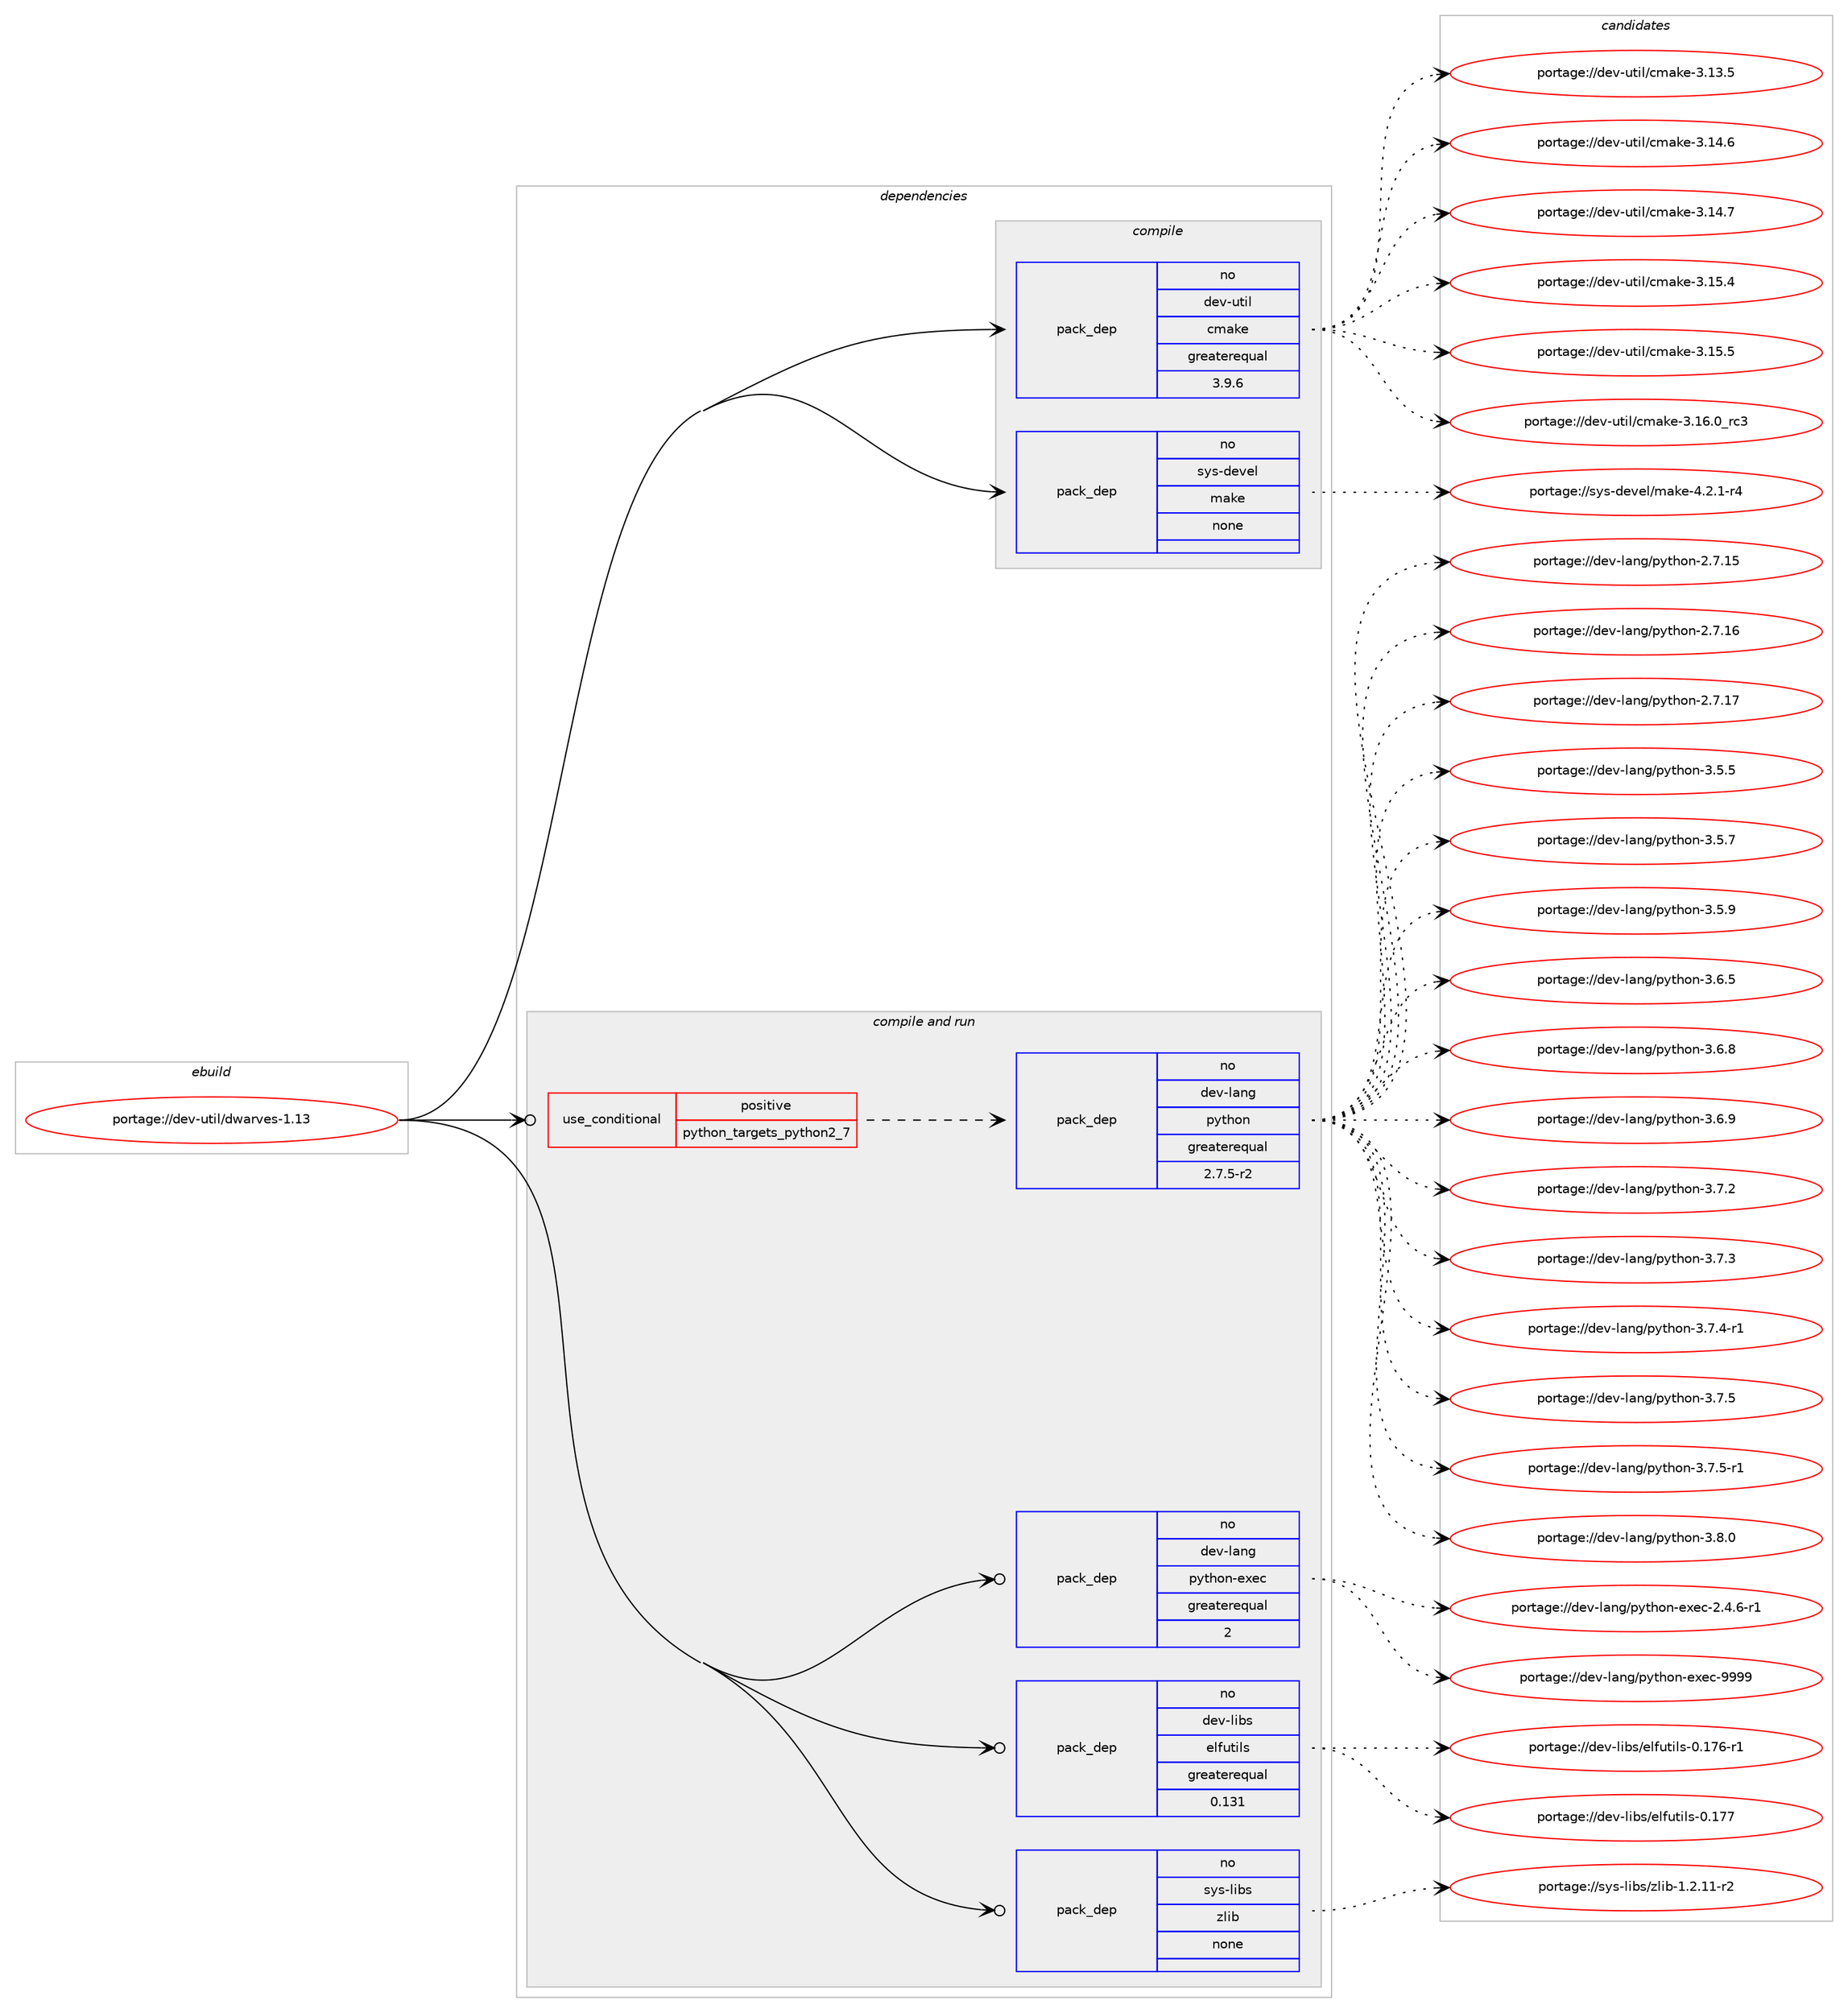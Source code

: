 digraph prolog {

# *************
# Graph options
# *************

newrank=true;
concentrate=true;
compound=true;
graph [rankdir=LR,fontname=Helvetica,fontsize=10,ranksep=1.5];#, ranksep=2.5, nodesep=0.2];
edge  [arrowhead=vee];
node  [fontname=Helvetica,fontsize=10];

# **********
# The ebuild
# **********

subgraph cluster_leftcol {
color=gray;
rank=same;
label=<<i>ebuild</i>>;
id [label="portage://dev-util/dwarves-1.13", color=red, width=4, href="../dev-util/dwarves-1.13.svg"];
}

# ****************
# The dependencies
# ****************

subgraph cluster_midcol {
color=gray;
label=<<i>dependencies</i>>;
subgraph cluster_compile {
fillcolor="#eeeeee";
style=filled;
label=<<i>compile</i>>;
subgraph pack187176 {
dependency261918 [label=<<TABLE BORDER="0" CELLBORDER="1" CELLSPACING="0" CELLPADDING="4" WIDTH="220"><TR><TD ROWSPAN="6" CELLPADDING="30">pack_dep</TD></TR><TR><TD WIDTH="110">no</TD></TR><TR><TD>dev-util</TD></TR><TR><TD>cmake</TD></TR><TR><TD>greaterequal</TD></TR><TR><TD>3.9.6</TD></TR></TABLE>>, shape=none, color=blue];
}
id:e -> dependency261918:w [weight=20,style="solid",arrowhead="vee"];
subgraph pack187177 {
dependency261919 [label=<<TABLE BORDER="0" CELLBORDER="1" CELLSPACING="0" CELLPADDING="4" WIDTH="220"><TR><TD ROWSPAN="6" CELLPADDING="30">pack_dep</TD></TR><TR><TD WIDTH="110">no</TD></TR><TR><TD>sys-devel</TD></TR><TR><TD>make</TD></TR><TR><TD>none</TD></TR><TR><TD></TD></TR></TABLE>>, shape=none, color=blue];
}
id:e -> dependency261919:w [weight=20,style="solid",arrowhead="vee"];
}
subgraph cluster_compileandrun {
fillcolor="#eeeeee";
style=filled;
label=<<i>compile and run</i>>;
subgraph cond71100 {
dependency261920 [label=<<TABLE BORDER="0" CELLBORDER="1" CELLSPACING="0" CELLPADDING="4"><TR><TD ROWSPAN="3" CELLPADDING="10">use_conditional</TD></TR><TR><TD>positive</TD></TR><TR><TD>python_targets_python2_7</TD></TR></TABLE>>, shape=none, color=red];
subgraph pack187178 {
dependency261921 [label=<<TABLE BORDER="0" CELLBORDER="1" CELLSPACING="0" CELLPADDING="4" WIDTH="220"><TR><TD ROWSPAN="6" CELLPADDING="30">pack_dep</TD></TR><TR><TD WIDTH="110">no</TD></TR><TR><TD>dev-lang</TD></TR><TR><TD>python</TD></TR><TR><TD>greaterequal</TD></TR><TR><TD>2.7.5-r2</TD></TR></TABLE>>, shape=none, color=blue];
}
dependency261920:e -> dependency261921:w [weight=20,style="dashed",arrowhead="vee"];
}
id:e -> dependency261920:w [weight=20,style="solid",arrowhead="odotvee"];
subgraph pack187179 {
dependency261922 [label=<<TABLE BORDER="0" CELLBORDER="1" CELLSPACING="0" CELLPADDING="4" WIDTH="220"><TR><TD ROWSPAN="6" CELLPADDING="30">pack_dep</TD></TR><TR><TD WIDTH="110">no</TD></TR><TR><TD>dev-lang</TD></TR><TR><TD>python-exec</TD></TR><TR><TD>greaterequal</TD></TR><TR><TD>2</TD></TR></TABLE>>, shape=none, color=blue];
}
id:e -> dependency261922:w [weight=20,style="solid",arrowhead="odotvee"];
subgraph pack187180 {
dependency261923 [label=<<TABLE BORDER="0" CELLBORDER="1" CELLSPACING="0" CELLPADDING="4" WIDTH="220"><TR><TD ROWSPAN="6" CELLPADDING="30">pack_dep</TD></TR><TR><TD WIDTH="110">no</TD></TR><TR><TD>dev-libs</TD></TR><TR><TD>elfutils</TD></TR><TR><TD>greaterequal</TD></TR><TR><TD>0.131</TD></TR></TABLE>>, shape=none, color=blue];
}
id:e -> dependency261923:w [weight=20,style="solid",arrowhead="odotvee"];
subgraph pack187181 {
dependency261924 [label=<<TABLE BORDER="0" CELLBORDER="1" CELLSPACING="0" CELLPADDING="4" WIDTH="220"><TR><TD ROWSPAN="6" CELLPADDING="30">pack_dep</TD></TR><TR><TD WIDTH="110">no</TD></TR><TR><TD>sys-libs</TD></TR><TR><TD>zlib</TD></TR><TR><TD>none</TD></TR><TR><TD></TD></TR></TABLE>>, shape=none, color=blue];
}
id:e -> dependency261924:w [weight=20,style="solid",arrowhead="odotvee"];
}
subgraph cluster_run {
fillcolor="#eeeeee";
style=filled;
label=<<i>run</i>>;
}
}

# **************
# The candidates
# **************

subgraph cluster_choices {
rank=same;
color=gray;
label=<<i>candidates</i>>;

subgraph choice187176 {
color=black;
nodesep=1;
choiceportage1001011184511711610510847991099710710145514649514653 [label="portage://dev-util/cmake-3.13.5", color=red, width=4,href="../dev-util/cmake-3.13.5.svg"];
choiceportage1001011184511711610510847991099710710145514649524654 [label="portage://dev-util/cmake-3.14.6", color=red, width=4,href="../dev-util/cmake-3.14.6.svg"];
choiceportage1001011184511711610510847991099710710145514649524655 [label="portage://dev-util/cmake-3.14.7", color=red, width=4,href="../dev-util/cmake-3.14.7.svg"];
choiceportage1001011184511711610510847991099710710145514649534652 [label="portage://dev-util/cmake-3.15.4", color=red, width=4,href="../dev-util/cmake-3.15.4.svg"];
choiceportage1001011184511711610510847991099710710145514649534653 [label="portage://dev-util/cmake-3.15.5", color=red, width=4,href="../dev-util/cmake-3.15.5.svg"];
choiceportage1001011184511711610510847991099710710145514649544648951149951 [label="portage://dev-util/cmake-3.16.0_rc3", color=red, width=4,href="../dev-util/cmake-3.16.0_rc3.svg"];
dependency261918:e -> choiceportage1001011184511711610510847991099710710145514649514653:w [style=dotted,weight="100"];
dependency261918:e -> choiceportage1001011184511711610510847991099710710145514649524654:w [style=dotted,weight="100"];
dependency261918:e -> choiceportage1001011184511711610510847991099710710145514649524655:w [style=dotted,weight="100"];
dependency261918:e -> choiceportage1001011184511711610510847991099710710145514649534652:w [style=dotted,weight="100"];
dependency261918:e -> choiceportage1001011184511711610510847991099710710145514649534653:w [style=dotted,weight="100"];
dependency261918:e -> choiceportage1001011184511711610510847991099710710145514649544648951149951:w [style=dotted,weight="100"];
}
subgraph choice187177 {
color=black;
nodesep=1;
choiceportage1151211154510010111810110847109971071014552465046494511452 [label="portage://sys-devel/make-4.2.1-r4", color=red, width=4,href="../sys-devel/make-4.2.1-r4.svg"];
dependency261919:e -> choiceportage1151211154510010111810110847109971071014552465046494511452:w [style=dotted,weight="100"];
}
subgraph choice187178 {
color=black;
nodesep=1;
choiceportage10010111845108971101034711212111610411111045504655464953 [label="portage://dev-lang/python-2.7.15", color=red, width=4,href="../dev-lang/python-2.7.15.svg"];
choiceportage10010111845108971101034711212111610411111045504655464954 [label="portage://dev-lang/python-2.7.16", color=red, width=4,href="../dev-lang/python-2.7.16.svg"];
choiceportage10010111845108971101034711212111610411111045504655464955 [label="portage://dev-lang/python-2.7.17", color=red, width=4,href="../dev-lang/python-2.7.17.svg"];
choiceportage100101118451089711010347112121116104111110455146534653 [label="portage://dev-lang/python-3.5.5", color=red, width=4,href="../dev-lang/python-3.5.5.svg"];
choiceportage100101118451089711010347112121116104111110455146534655 [label="portage://dev-lang/python-3.5.7", color=red, width=4,href="../dev-lang/python-3.5.7.svg"];
choiceportage100101118451089711010347112121116104111110455146534657 [label="portage://dev-lang/python-3.5.9", color=red, width=4,href="../dev-lang/python-3.5.9.svg"];
choiceportage100101118451089711010347112121116104111110455146544653 [label="portage://dev-lang/python-3.6.5", color=red, width=4,href="../dev-lang/python-3.6.5.svg"];
choiceportage100101118451089711010347112121116104111110455146544656 [label="portage://dev-lang/python-3.6.8", color=red, width=4,href="../dev-lang/python-3.6.8.svg"];
choiceportage100101118451089711010347112121116104111110455146544657 [label="portage://dev-lang/python-3.6.9", color=red, width=4,href="../dev-lang/python-3.6.9.svg"];
choiceportage100101118451089711010347112121116104111110455146554650 [label="portage://dev-lang/python-3.7.2", color=red, width=4,href="../dev-lang/python-3.7.2.svg"];
choiceportage100101118451089711010347112121116104111110455146554651 [label="portage://dev-lang/python-3.7.3", color=red, width=4,href="../dev-lang/python-3.7.3.svg"];
choiceportage1001011184510897110103471121211161041111104551465546524511449 [label="portage://dev-lang/python-3.7.4-r1", color=red, width=4,href="../dev-lang/python-3.7.4-r1.svg"];
choiceportage100101118451089711010347112121116104111110455146554653 [label="portage://dev-lang/python-3.7.5", color=red, width=4,href="../dev-lang/python-3.7.5.svg"];
choiceportage1001011184510897110103471121211161041111104551465546534511449 [label="portage://dev-lang/python-3.7.5-r1", color=red, width=4,href="../dev-lang/python-3.7.5-r1.svg"];
choiceportage100101118451089711010347112121116104111110455146564648 [label="portage://dev-lang/python-3.8.0", color=red, width=4,href="../dev-lang/python-3.8.0.svg"];
dependency261921:e -> choiceportage10010111845108971101034711212111610411111045504655464953:w [style=dotted,weight="100"];
dependency261921:e -> choiceportage10010111845108971101034711212111610411111045504655464954:w [style=dotted,weight="100"];
dependency261921:e -> choiceportage10010111845108971101034711212111610411111045504655464955:w [style=dotted,weight="100"];
dependency261921:e -> choiceportage100101118451089711010347112121116104111110455146534653:w [style=dotted,weight="100"];
dependency261921:e -> choiceportage100101118451089711010347112121116104111110455146534655:w [style=dotted,weight="100"];
dependency261921:e -> choiceportage100101118451089711010347112121116104111110455146534657:w [style=dotted,weight="100"];
dependency261921:e -> choiceportage100101118451089711010347112121116104111110455146544653:w [style=dotted,weight="100"];
dependency261921:e -> choiceportage100101118451089711010347112121116104111110455146544656:w [style=dotted,weight="100"];
dependency261921:e -> choiceportage100101118451089711010347112121116104111110455146544657:w [style=dotted,weight="100"];
dependency261921:e -> choiceportage100101118451089711010347112121116104111110455146554650:w [style=dotted,weight="100"];
dependency261921:e -> choiceportage100101118451089711010347112121116104111110455146554651:w [style=dotted,weight="100"];
dependency261921:e -> choiceportage1001011184510897110103471121211161041111104551465546524511449:w [style=dotted,weight="100"];
dependency261921:e -> choiceportage100101118451089711010347112121116104111110455146554653:w [style=dotted,weight="100"];
dependency261921:e -> choiceportage1001011184510897110103471121211161041111104551465546534511449:w [style=dotted,weight="100"];
dependency261921:e -> choiceportage100101118451089711010347112121116104111110455146564648:w [style=dotted,weight="100"];
}
subgraph choice187179 {
color=black;
nodesep=1;
choiceportage10010111845108971101034711212111610411111045101120101994550465246544511449 [label="portage://dev-lang/python-exec-2.4.6-r1", color=red, width=4,href="../dev-lang/python-exec-2.4.6-r1.svg"];
choiceportage10010111845108971101034711212111610411111045101120101994557575757 [label="portage://dev-lang/python-exec-9999", color=red, width=4,href="../dev-lang/python-exec-9999.svg"];
dependency261922:e -> choiceportage10010111845108971101034711212111610411111045101120101994550465246544511449:w [style=dotted,weight="100"];
dependency261922:e -> choiceportage10010111845108971101034711212111610411111045101120101994557575757:w [style=dotted,weight="100"];
}
subgraph choice187180 {
color=black;
nodesep=1;
choiceportage1001011184510810598115471011081021171161051081154548464955544511449 [label="portage://dev-libs/elfutils-0.176-r1", color=red, width=4,href="../dev-libs/elfutils-0.176-r1.svg"];
choiceportage100101118451081059811547101108102117116105108115454846495555 [label="portage://dev-libs/elfutils-0.177", color=red, width=4,href="../dev-libs/elfutils-0.177.svg"];
dependency261923:e -> choiceportage1001011184510810598115471011081021171161051081154548464955544511449:w [style=dotted,weight="100"];
dependency261923:e -> choiceportage100101118451081059811547101108102117116105108115454846495555:w [style=dotted,weight="100"];
}
subgraph choice187181 {
color=black;
nodesep=1;
choiceportage11512111545108105981154712210810598454946504649494511450 [label="portage://sys-libs/zlib-1.2.11-r2", color=red, width=4,href="../sys-libs/zlib-1.2.11-r2.svg"];
dependency261924:e -> choiceportage11512111545108105981154712210810598454946504649494511450:w [style=dotted,weight="100"];
}
}

}
